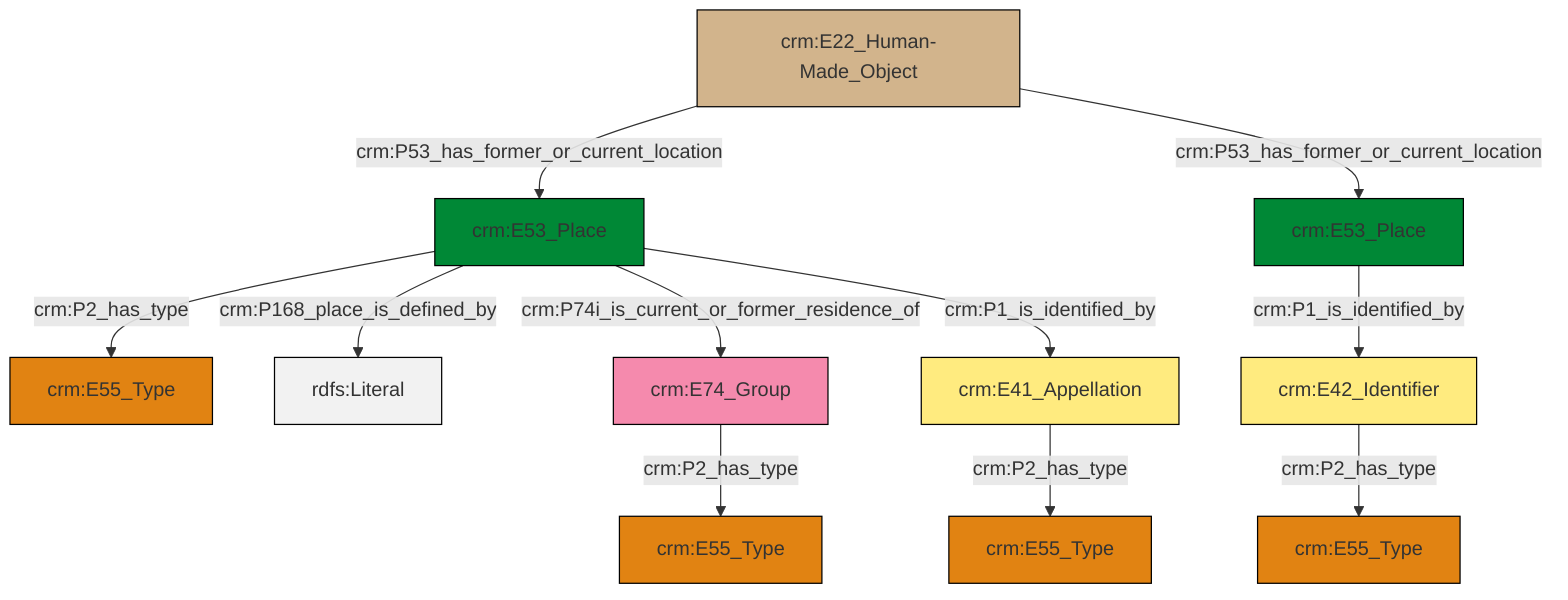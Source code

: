 graph TD
classDef Literal fill:#f2f2f2,stroke:#000000;
classDef CRM_Entity fill:#FFFFFF,stroke:#000000;
classDef Temporal_Entity fill:#00C9E6, stroke:#000000;
classDef Type fill:#E18312, stroke:#000000;
classDef Time-Span fill:#2C9C91, stroke:#000000;
classDef Appellation fill:#FFEB7F, stroke:#000000;
classDef Place fill:#008836, stroke:#000000;
classDef Persistent_Item fill:#B266B2, stroke:#000000;
classDef Conceptual_Object fill:#FFD700, stroke:#000000;
classDef Physical_Thing fill:#D2B48C, stroke:#000000;
classDef Actor fill:#f58aad, stroke:#000000;
classDef PC_Classes fill:#4ce600, stroke:#000000;
classDef Multi fill:#cccccc,stroke:#000000;

2["crm:E53_Place"]:::Place -->|crm:P2_has_type| 3["crm:E55_Type"]:::Type
2["crm:E53_Place"]:::Place -->|crm:P168_place_is_defined_by| 6[rdfs:Literal]:::Literal
2["crm:E53_Place"]:::Place -->|crm:P74i_is_current_or_former_residence_of| 9["crm:E74_Group"]:::Actor
9["crm:E74_Group"]:::Actor -->|crm:P2_has_type| 4["crm:E55_Type"]:::Type
7["crm:E22_Human-Made_Object"]:::Physical_Thing -->|crm:P53_has_former_or_current_location| 2["crm:E53_Place"]:::Place
15["crm:E41_Appellation"]:::Appellation -->|crm:P2_has_type| 0["crm:E55_Type"]:::Type
2["crm:E53_Place"]:::Place -->|crm:P1_is_identified_by| 15["crm:E41_Appellation"]:::Appellation
17["crm:E42_Identifier"]:::Appellation -->|crm:P2_has_type| 13["crm:E55_Type"]:::Type
22["crm:E53_Place"]:::Place -->|crm:P1_is_identified_by| 17["crm:E42_Identifier"]:::Appellation
7["crm:E22_Human-Made_Object"]:::Physical_Thing -->|crm:P53_has_former_or_current_location| 22["crm:E53_Place"]:::Place